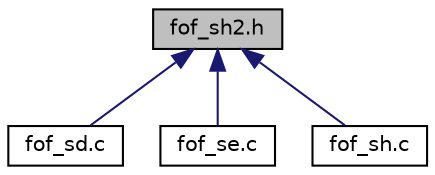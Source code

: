 digraph "fof_sh2.h"
{
  edge [fontname="Helvetica",fontsize="10",labelfontname="Helvetica",labelfontsize="10"];
  node [fontname="Helvetica",fontsize="10",shape=record];
  Node1 [label="fof_sh2.h",height=0.2,width=0.4,color="black", fillcolor="grey75", style="filled", fontcolor="black"];
  Node1 -> Node2 [dir="back",color="midnightblue",fontsize="10",style="solid",fontname="Helvetica"];
  Node2 [label="fof_sd.c",height=0.2,width=0.4,color="black", fillcolor="white", style="filled",URL="$fof__sd_8c.html"];
  Node1 -> Node3 [dir="back",color="midnightblue",fontsize="10",style="solid",fontname="Helvetica"];
  Node3 [label="fof_se.c",height=0.2,width=0.4,color="black", fillcolor="white", style="filled",URL="$fof__se_8c.html"];
  Node1 -> Node4 [dir="back",color="midnightblue",fontsize="10",style="solid",fontname="Helvetica"];
  Node4 [label="fof_sh.c",height=0.2,width=0.4,color="black", fillcolor="white", style="filled",URL="$fof__sh_8c.html"];
}
